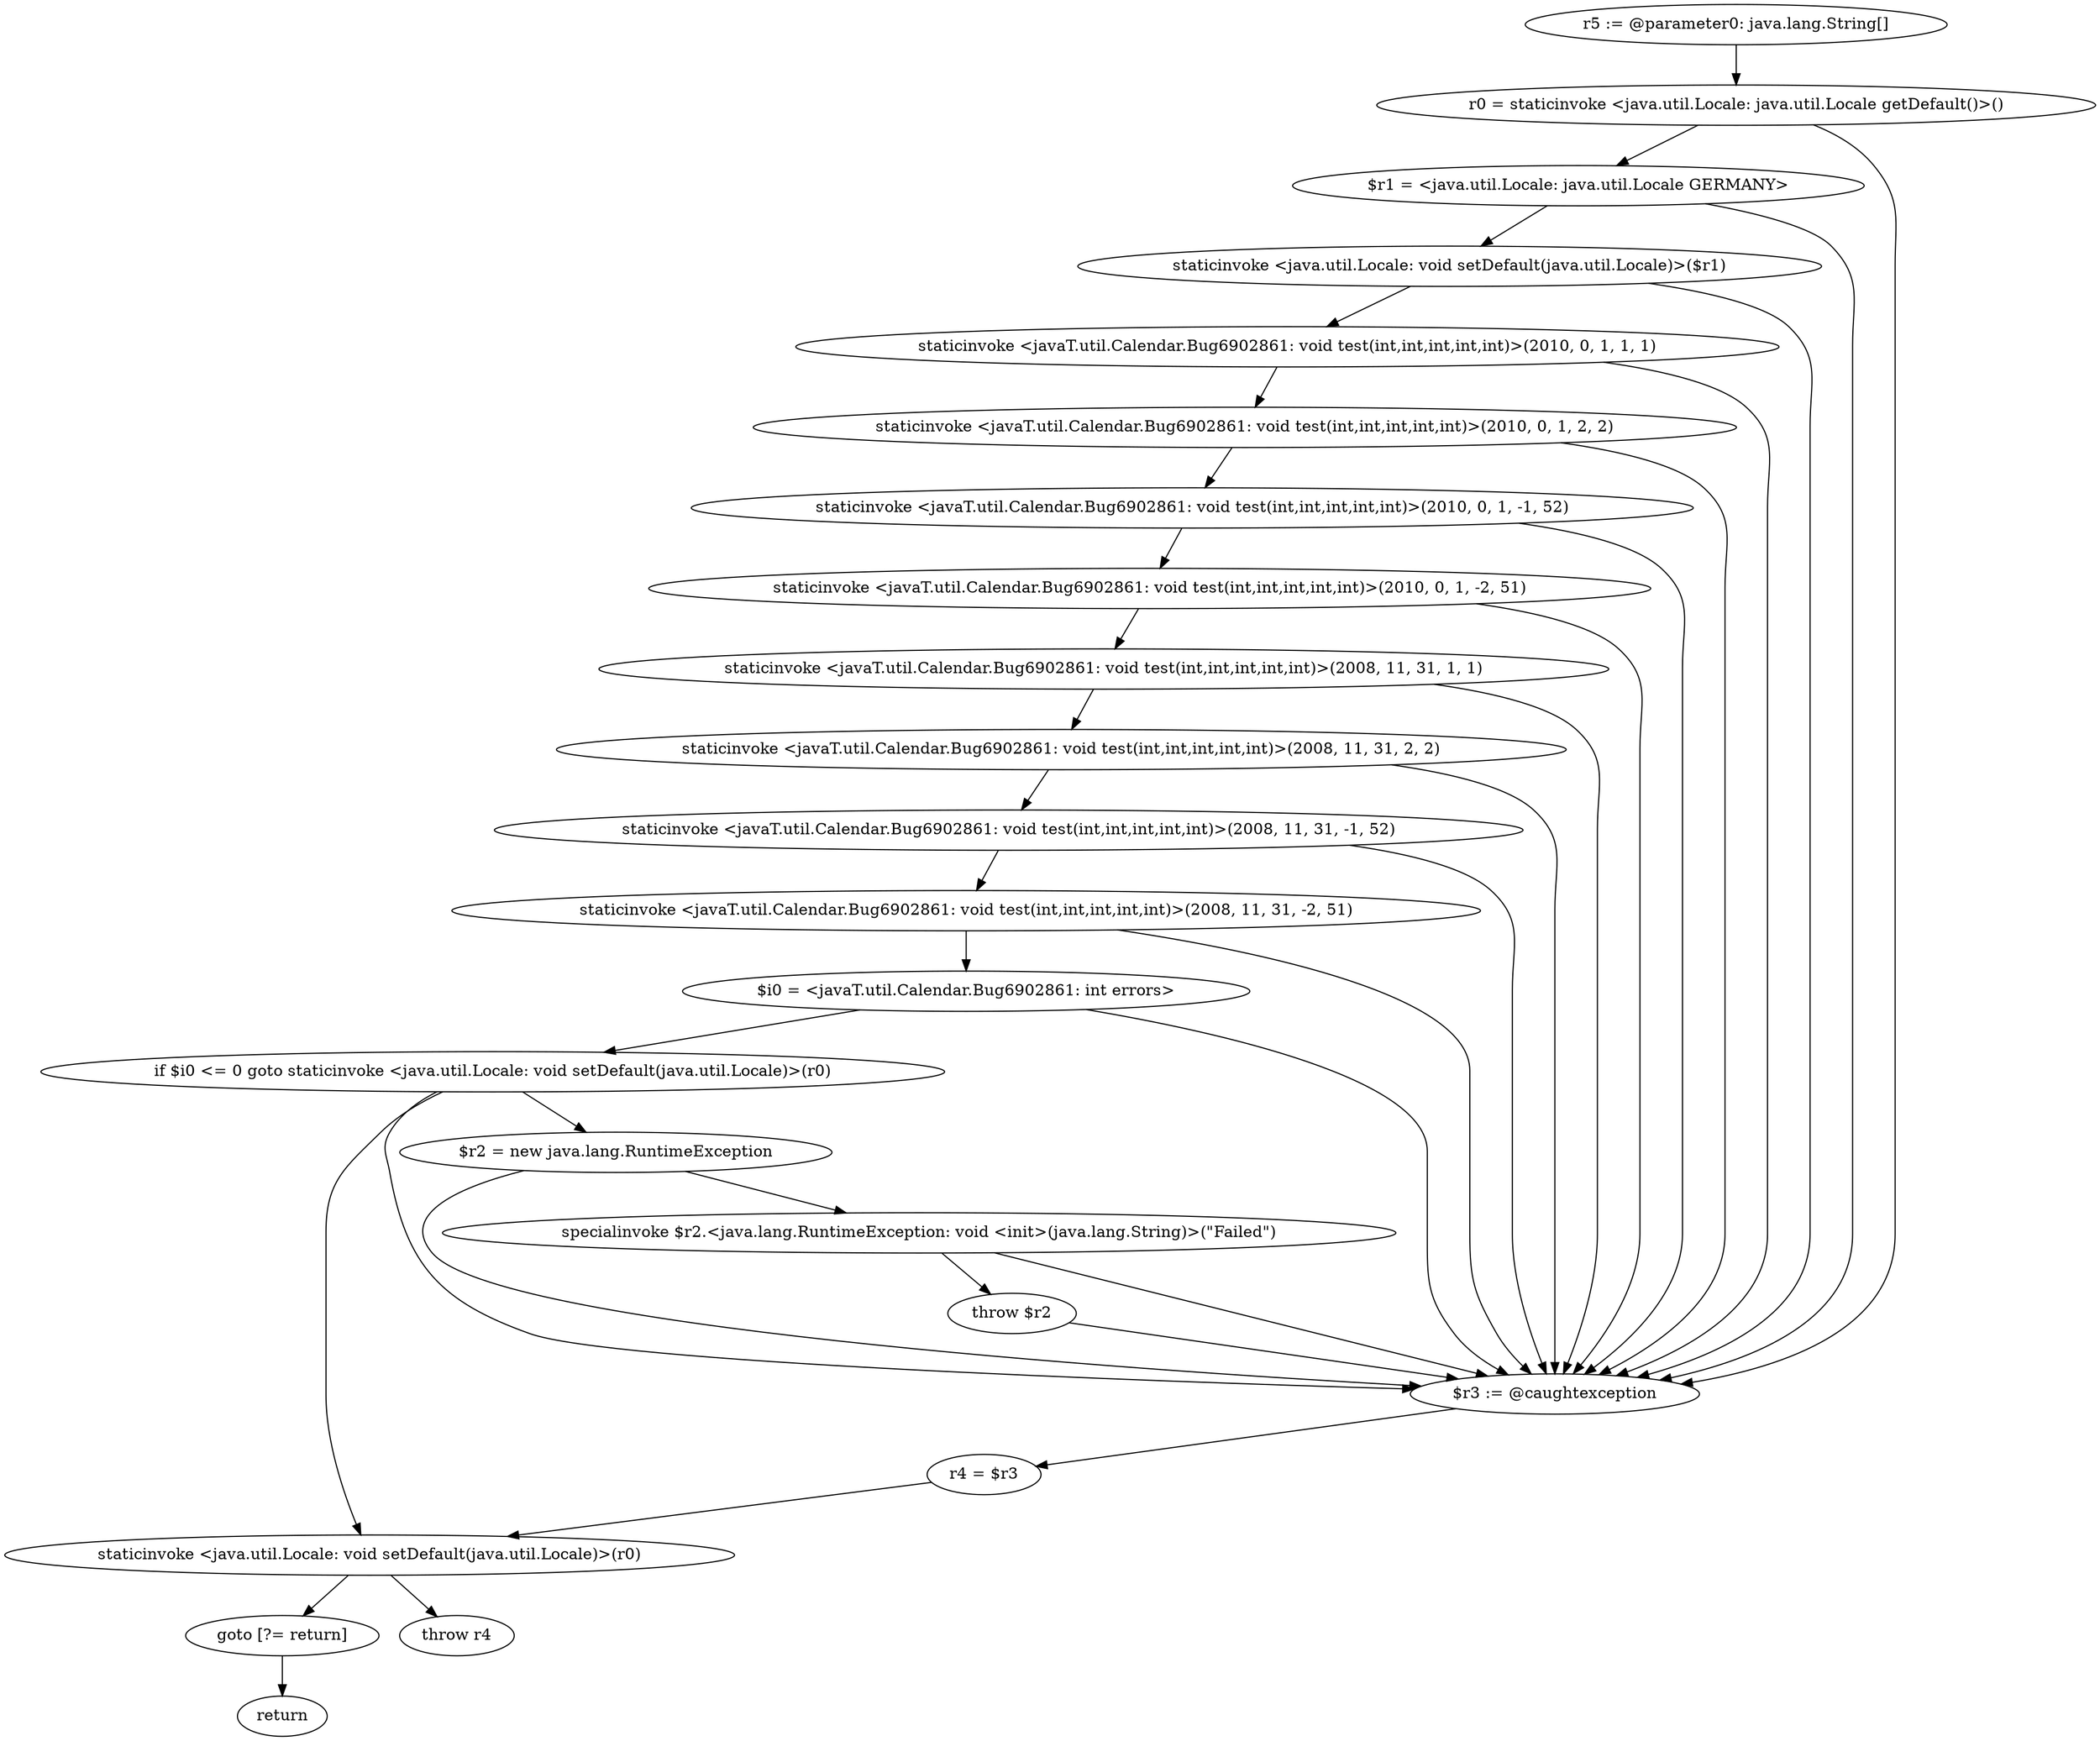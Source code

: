 digraph "unitGraph" {
    "r5 := @parameter0: java.lang.String[]"
    "r0 = staticinvoke <java.util.Locale: java.util.Locale getDefault()>()"
    "$r1 = <java.util.Locale: java.util.Locale GERMANY>"
    "staticinvoke <java.util.Locale: void setDefault(java.util.Locale)>($r1)"
    "staticinvoke <javaT.util.Calendar.Bug6902861: void test(int,int,int,int,int)>(2010, 0, 1, 1, 1)"
    "staticinvoke <javaT.util.Calendar.Bug6902861: void test(int,int,int,int,int)>(2010, 0, 1, 2, 2)"
    "staticinvoke <javaT.util.Calendar.Bug6902861: void test(int,int,int,int,int)>(2010, 0, 1, -1, 52)"
    "staticinvoke <javaT.util.Calendar.Bug6902861: void test(int,int,int,int,int)>(2010, 0, 1, -2, 51)"
    "staticinvoke <javaT.util.Calendar.Bug6902861: void test(int,int,int,int,int)>(2008, 11, 31, 1, 1)"
    "staticinvoke <javaT.util.Calendar.Bug6902861: void test(int,int,int,int,int)>(2008, 11, 31, 2, 2)"
    "staticinvoke <javaT.util.Calendar.Bug6902861: void test(int,int,int,int,int)>(2008, 11, 31, -1, 52)"
    "staticinvoke <javaT.util.Calendar.Bug6902861: void test(int,int,int,int,int)>(2008, 11, 31, -2, 51)"
    "$i0 = <javaT.util.Calendar.Bug6902861: int errors>"
    "if $i0 <= 0 goto staticinvoke <java.util.Locale: void setDefault(java.util.Locale)>(r0)"
    "$r2 = new java.lang.RuntimeException"
    "specialinvoke $r2.<java.lang.RuntimeException: void <init>(java.lang.String)>(\"Failed\")"
    "throw $r2"
    "staticinvoke <java.util.Locale: void setDefault(java.util.Locale)>(r0)"
    "goto [?= return]"
    "$r3 := @caughtexception"
    "r4 = $r3"
    "throw r4"
    "return"
    "r5 := @parameter0: java.lang.String[]"->"r0 = staticinvoke <java.util.Locale: java.util.Locale getDefault()>()";
    "r0 = staticinvoke <java.util.Locale: java.util.Locale getDefault()>()"->"$r1 = <java.util.Locale: java.util.Locale GERMANY>";
    "r0 = staticinvoke <java.util.Locale: java.util.Locale getDefault()>()"->"$r3 := @caughtexception";
    "$r1 = <java.util.Locale: java.util.Locale GERMANY>"->"staticinvoke <java.util.Locale: void setDefault(java.util.Locale)>($r1)";
    "$r1 = <java.util.Locale: java.util.Locale GERMANY>"->"$r3 := @caughtexception";
    "staticinvoke <java.util.Locale: void setDefault(java.util.Locale)>($r1)"->"staticinvoke <javaT.util.Calendar.Bug6902861: void test(int,int,int,int,int)>(2010, 0, 1, 1, 1)";
    "staticinvoke <java.util.Locale: void setDefault(java.util.Locale)>($r1)"->"$r3 := @caughtexception";
    "staticinvoke <javaT.util.Calendar.Bug6902861: void test(int,int,int,int,int)>(2010, 0, 1, 1, 1)"->"staticinvoke <javaT.util.Calendar.Bug6902861: void test(int,int,int,int,int)>(2010, 0, 1, 2, 2)";
    "staticinvoke <javaT.util.Calendar.Bug6902861: void test(int,int,int,int,int)>(2010, 0, 1, 1, 1)"->"$r3 := @caughtexception";
    "staticinvoke <javaT.util.Calendar.Bug6902861: void test(int,int,int,int,int)>(2010, 0, 1, 2, 2)"->"staticinvoke <javaT.util.Calendar.Bug6902861: void test(int,int,int,int,int)>(2010, 0, 1, -1, 52)";
    "staticinvoke <javaT.util.Calendar.Bug6902861: void test(int,int,int,int,int)>(2010, 0, 1, 2, 2)"->"$r3 := @caughtexception";
    "staticinvoke <javaT.util.Calendar.Bug6902861: void test(int,int,int,int,int)>(2010, 0, 1, -1, 52)"->"staticinvoke <javaT.util.Calendar.Bug6902861: void test(int,int,int,int,int)>(2010, 0, 1, -2, 51)";
    "staticinvoke <javaT.util.Calendar.Bug6902861: void test(int,int,int,int,int)>(2010, 0, 1, -1, 52)"->"$r3 := @caughtexception";
    "staticinvoke <javaT.util.Calendar.Bug6902861: void test(int,int,int,int,int)>(2010, 0, 1, -2, 51)"->"staticinvoke <javaT.util.Calendar.Bug6902861: void test(int,int,int,int,int)>(2008, 11, 31, 1, 1)";
    "staticinvoke <javaT.util.Calendar.Bug6902861: void test(int,int,int,int,int)>(2010, 0, 1, -2, 51)"->"$r3 := @caughtexception";
    "staticinvoke <javaT.util.Calendar.Bug6902861: void test(int,int,int,int,int)>(2008, 11, 31, 1, 1)"->"staticinvoke <javaT.util.Calendar.Bug6902861: void test(int,int,int,int,int)>(2008, 11, 31, 2, 2)";
    "staticinvoke <javaT.util.Calendar.Bug6902861: void test(int,int,int,int,int)>(2008, 11, 31, 1, 1)"->"$r3 := @caughtexception";
    "staticinvoke <javaT.util.Calendar.Bug6902861: void test(int,int,int,int,int)>(2008, 11, 31, 2, 2)"->"staticinvoke <javaT.util.Calendar.Bug6902861: void test(int,int,int,int,int)>(2008, 11, 31, -1, 52)";
    "staticinvoke <javaT.util.Calendar.Bug6902861: void test(int,int,int,int,int)>(2008, 11, 31, 2, 2)"->"$r3 := @caughtexception";
    "staticinvoke <javaT.util.Calendar.Bug6902861: void test(int,int,int,int,int)>(2008, 11, 31, -1, 52)"->"staticinvoke <javaT.util.Calendar.Bug6902861: void test(int,int,int,int,int)>(2008, 11, 31, -2, 51)";
    "staticinvoke <javaT.util.Calendar.Bug6902861: void test(int,int,int,int,int)>(2008, 11, 31, -1, 52)"->"$r3 := @caughtexception";
    "staticinvoke <javaT.util.Calendar.Bug6902861: void test(int,int,int,int,int)>(2008, 11, 31, -2, 51)"->"$i0 = <javaT.util.Calendar.Bug6902861: int errors>";
    "staticinvoke <javaT.util.Calendar.Bug6902861: void test(int,int,int,int,int)>(2008, 11, 31, -2, 51)"->"$r3 := @caughtexception";
    "$i0 = <javaT.util.Calendar.Bug6902861: int errors>"->"if $i0 <= 0 goto staticinvoke <java.util.Locale: void setDefault(java.util.Locale)>(r0)";
    "$i0 = <javaT.util.Calendar.Bug6902861: int errors>"->"$r3 := @caughtexception";
    "if $i0 <= 0 goto staticinvoke <java.util.Locale: void setDefault(java.util.Locale)>(r0)"->"$r2 = new java.lang.RuntimeException";
    "if $i0 <= 0 goto staticinvoke <java.util.Locale: void setDefault(java.util.Locale)>(r0)"->"staticinvoke <java.util.Locale: void setDefault(java.util.Locale)>(r0)";
    "if $i0 <= 0 goto staticinvoke <java.util.Locale: void setDefault(java.util.Locale)>(r0)"->"$r3 := @caughtexception";
    "$r2 = new java.lang.RuntimeException"->"specialinvoke $r2.<java.lang.RuntimeException: void <init>(java.lang.String)>(\"Failed\")";
    "$r2 = new java.lang.RuntimeException"->"$r3 := @caughtexception";
    "specialinvoke $r2.<java.lang.RuntimeException: void <init>(java.lang.String)>(\"Failed\")"->"throw $r2";
    "specialinvoke $r2.<java.lang.RuntimeException: void <init>(java.lang.String)>(\"Failed\")"->"$r3 := @caughtexception";
    "throw $r2"->"$r3 := @caughtexception";
    "staticinvoke <java.util.Locale: void setDefault(java.util.Locale)>(r0)"->"goto [?= return]";
    "goto [?= return]"->"return";
    "$r3 := @caughtexception"->"r4 = $r3";
    "r4 = $r3"->"staticinvoke <java.util.Locale: void setDefault(java.util.Locale)>(r0)";
    "staticinvoke <java.util.Locale: void setDefault(java.util.Locale)>(r0)"->"throw r4";
}
